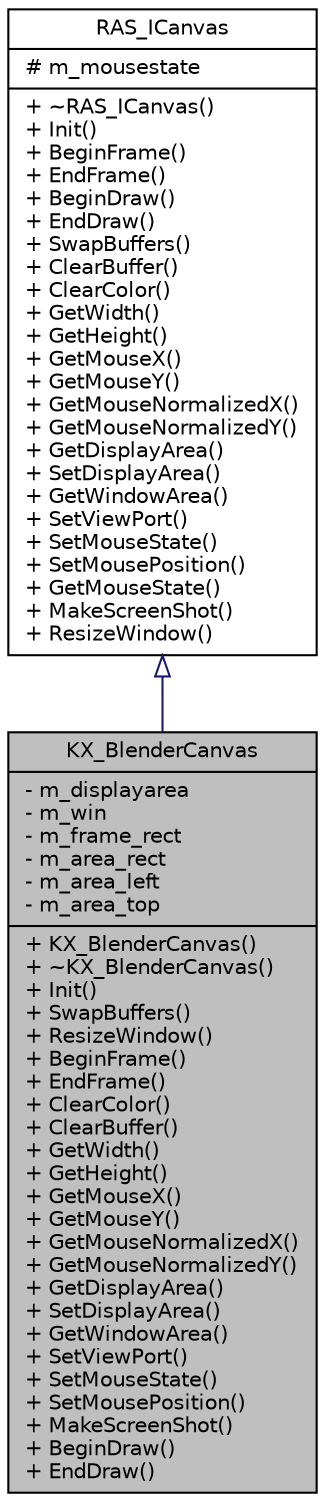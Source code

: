 digraph G
{
  edge [fontname="Helvetica",fontsize="10",labelfontname="Helvetica",labelfontsize="10"];
  node [fontname="Helvetica",fontsize="10",shape=record];
  Node1 [label="{KX_BlenderCanvas\n|- m_displayarea\l- m_win\l- m_frame_rect\l- m_area_rect\l- m_area_left\l- m_area_top\l|+ KX_BlenderCanvas()\l+ ~KX_BlenderCanvas()\l+ Init()\l+ SwapBuffers()\l+ ResizeWindow()\l+ BeginFrame()\l+ EndFrame()\l+ ClearColor()\l+ ClearBuffer()\l+ GetWidth()\l+ GetHeight()\l+ GetMouseX()\l+ GetMouseY()\l+ GetMouseNormalizedX()\l+ GetMouseNormalizedY()\l+ GetDisplayArea()\l+ SetDisplayArea()\l+ GetWindowArea()\l+ SetViewPort()\l+ SetMouseState()\l+ SetMousePosition()\l+ MakeScreenShot()\l+ BeginDraw()\l+ EndDraw()\l}",height=0.2,width=0.4,color="black", fillcolor="grey75", style="filled" fontcolor="black"];
  Node2 -> Node1 [dir=back,color="midnightblue",fontsize="10",style="solid",arrowtail="empty",fontname="Helvetica"];
  Node2 [label="{RAS_ICanvas\n|# m_mousestate\l|+ ~RAS_ICanvas()\l+ Init()\l+ BeginFrame()\l+ EndFrame()\l+ BeginDraw()\l+ EndDraw()\l+ SwapBuffers()\l+ ClearBuffer()\l+ ClearColor()\l+ GetWidth()\l+ GetHeight()\l+ GetMouseX()\l+ GetMouseY()\l+ GetMouseNormalizedX()\l+ GetMouseNormalizedY()\l+ GetDisplayArea()\l+ SetDisplayArea()\l+ GetWindowArea()\l+ SetViewPort()\l+ SetMouseState()\l+ SetMousePosition()\l+ GetMouseState()\l+ MakeScreenShot()\l+ ResizeWindow()\l}",height=0.2,width=0.4,color="black", fillcolor="white", style="filled",URL="$d5/df6/classRAS__ICanvas.html"];
}
